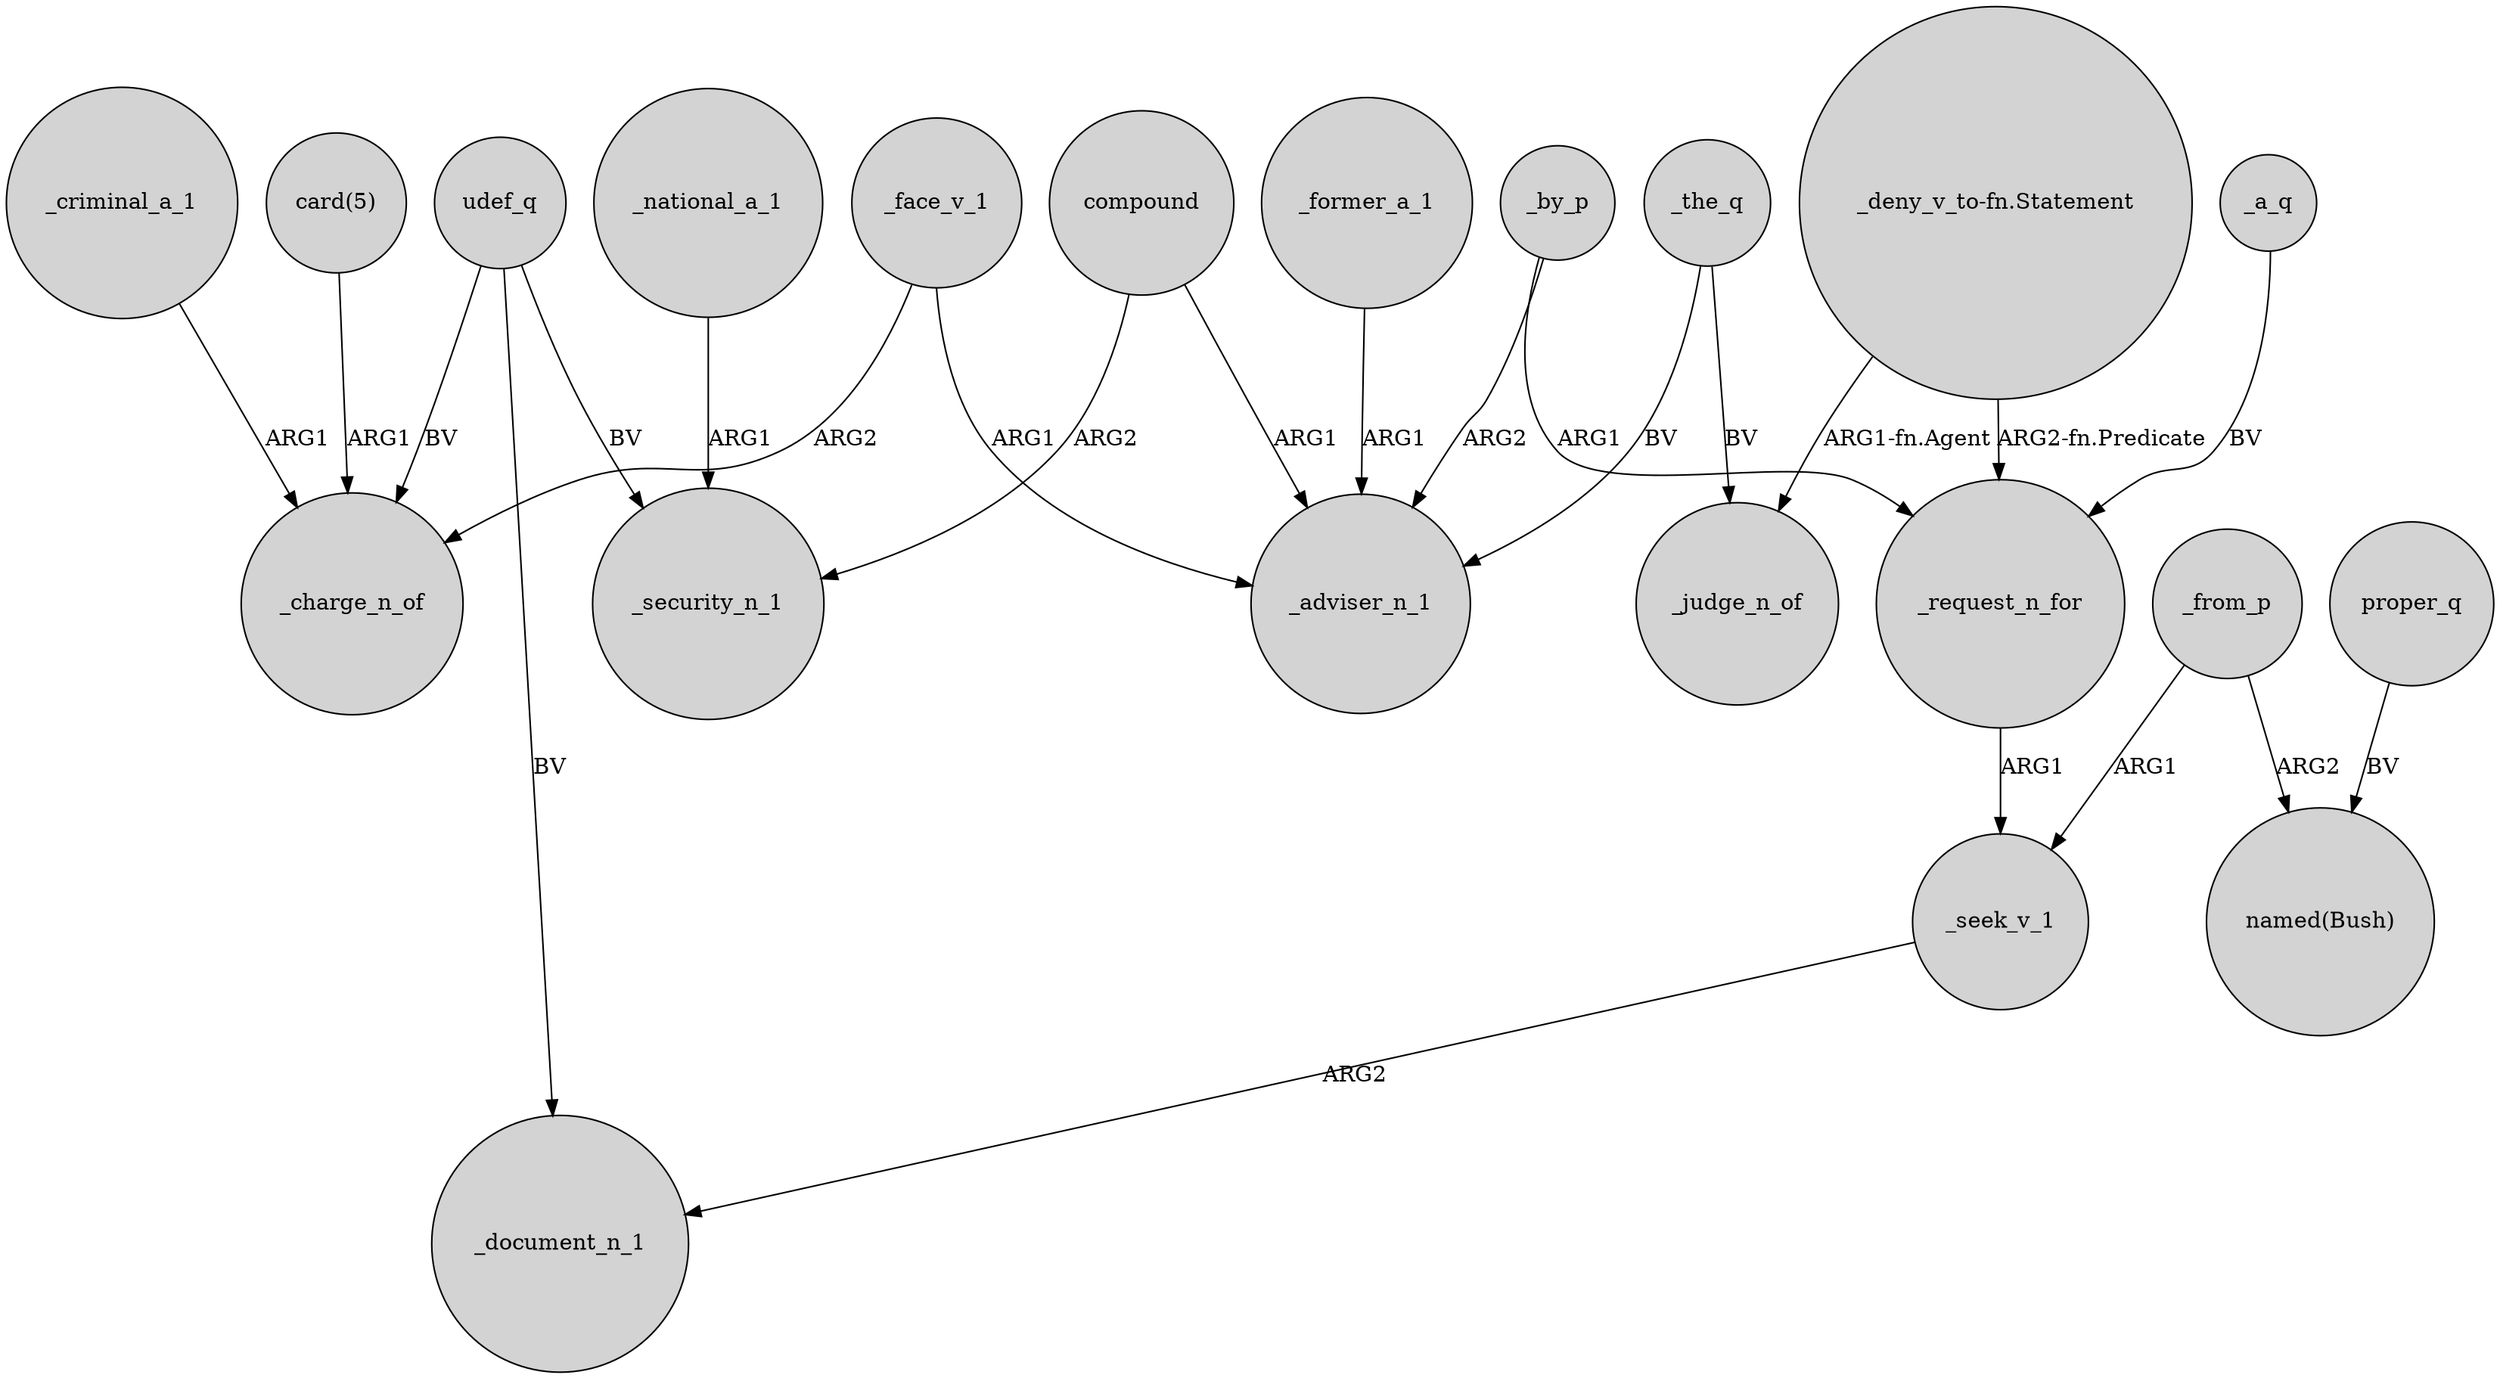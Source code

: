digraph {
	node [shape=circle style=filled]
	_the_q -> _adviser_n_1 [label=BV]
	_face_v_1 -> _adviser_n_1 [label=ARG1]
	"_deny_v_to-fn.Statement" -> _request_n_for [label="ARG2-fn.Predicate"]
	_face_v_1 -> _charge_n_of [label=ARG2]
	_criminal_a_1 -> _charge_n_of [label=ARG1]
	"card(5)" -> _charge_n_of [label=ARG1]
	compound -> _security_n_1 [label=ARG2]
	_national_a_1 -> _security_n_1 [label=ARG1]
	udef_q -> _document_n_1 [label=BV]
	_request_n_for -> _seek_v_1 [label=ARG1]
	_from_p -> _seek_v_1 [label=ARG1]
	udef_q -> _charge_n_of [label=BV]
	_a_q -> _request_n_for [label=BV]
	compound -> _adviser_n_1 [label=ARG1]
	_from_p -> "named(Bush)" [label=ARG2]
	_by_p -> _request_n_for [label=ARG1]
	proper_q -> "named(Bush)" [label=BV]
	_seek_v_1 -> _document_n_1 [label=ARG2]
	_former_a_1 -> _adviser_n_1 [label=ARG1]
	_by_p -> _adviser_n_1 [label=ARG2]
	_the_q -> _judge_n_of [label=BV]
	"_deny_v_to-fn.Statement" -> _judge_n_of [label="ARG1-fn.Agent"]
	udef_q -> _security_n_1 [label=BV]
}
